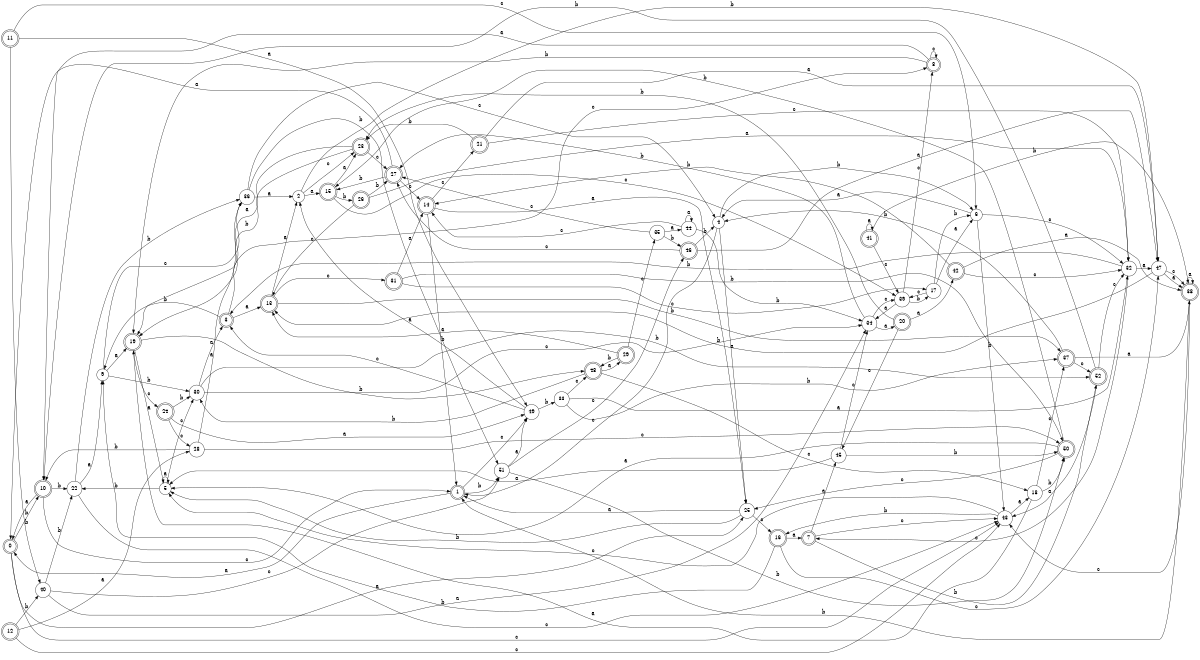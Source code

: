 digraph n43_4 {
__start0 [label="" shape="none"];

rankdir=LR;
size="8,5";

s0 [style="rounded,filled", color="black", fillcolor="white" shape="doublecircle", label="0"];
s1 [style="rounded,filled", color="black", fillcolor="white" shape="doublecircle", label="1"];
s2 [style="filled", color="black", fillcolor="white" shape="circle", label="2"];
s3 [style="rounded,filled", color="black", fillcolor="white" shape="doublecircle", label="3"];
s4 [style="filled", color="black", fillcolor="white" shape="circle", label="4"];
s5 [style="filled", color="black", fillcolor="white" shape="circle", label="5"];
s6 [style="filled", color="black", fillcolor="white" shape="circle", label="6"];
s7 [style="rounded,filled", color="black", fillcolor="white" shape="doublecircle", label="7"];
s8 [style="rounded,filled", color="black", fillcolor="white" shape="doublecircle", label="8"];
s9 [style="filled", color="black", fillcolor="white" shape="circle", label="9"];
s10 [style="rounded,filled", color="black", fillcolor="white" shape="doublecircle", label="10"];
s11 [style="rounded,filled", color="black", fillcolor="white" shape="doublecircle", label="11"];
s12 [style="rounded,filled", color="black", fillcolor="white" shape="doublecircle", label="12"];
s13 [style="rounded,filled", color="black", fillcolor="white" shape="doublecircle", label="13"];
s14 [style="rounded,filled", color="black", fillcolor="white" shape="doublecircle", label="14"];
s15 [style="rounded,filled", color="black", fillcolor="white" shape="doublecircle", label="15"];
s16 [style="rounded,filled", color="black", fillcolor="white" shape="doublecircle", label="16"];
s17 [style="filled", color="black", fillcolor="white" shape="circle", label="17"];
s18 [style="filled", color="black", fillcolor="white" shape="circle", label="18"];
s19 [style="rounded,filled", color="black", fillcolor="white" shape="doublecircle", label="19"];
s20 [style="rounded,filled", color="black", fillcolor="white" shape="doublecircle", label="20"];
s21 [style="rounded,filled", color="black", fillcolor="white" shape="doublecircle", label="21"];
s22 [style="filled", color="black", fillcolor="white" shape="circle", label="22"];
s23 [style="rounded,filled", color="black", fillcolor="white" shape="doublecircle", label="23"];
s24 [style="rounded,filled", color="black", fillcolor="white" shape="doublecircle", label="24"];
s25 [style="filled", color="black", fillcolor="white" shape="circle", label="25"];
s26 [style="rounded,filled", color="black", fillcolor="white" shape="doublecircle", label="26"];
s27 [style="rounded,filled", color="black", fillcolor="white" shape="doublecircle", label="27"];
s28 [style="filled", color="black", fillcolor="white" shape="circle", label="28"];
s29 [style="rounded,filled", color="black", fillcolor="white" shape="doublecircle", label="29"];
s30 [style="filled", color="black", fillcolor="white" shape="circle", label="30"];
s31 [style="rounded,filled", color="black", fillcolor="white" shape="doublecircle", label="31"];
s32 [style="filled", color="black", fillcolor="white" shape="circle", label="32"];
s33 [style="filled", color="black", fillcolor="white" shape="circle", label="33"];
s34 [style="filled", color="black", fillcolor="white" shape="circle", label="34"];
s35 [style="filled", color="black", fillcolor="white" shape="circle", label="35"];
s36 [style="filled", color="black", fillcolor="white" shape="circle", label="36"];
s37 [style="rounded,filled", color="black", fillcolor="white" shape="doublecircle", label="37"];
s38 [style="rounded,filled", color="black", fillcolor="white" shape="doublecircle", label="38"];
s39 [style="filled", color="black", fillcolor="white" shape="circle", label="39"];
s40 [style="filled", color="black", fillcolor="white" shape="circle", label="40"];
s41 [style="rounded,filled", color="black", fillcolor="white" shape="doublecircle", label="41"];
s42 [style="rounded,filled", color="black", fillcolor="white" shape="doublecircle", label="42"];
s43 [style="filled", color="black", fillcolor="white" shape="circle", label="43"];
s44 [style="filled", color="black", fillcolor="white" shape="circle", label="44"];
s45 [style="filled", color="black", fillcolor="white" shape="circle", label="45"];
s46 [style="rounded,filled", color="black", fillcolor="white" shape="doublecircle", label="46"];
s47 [style="filled", color="black", fillcolor="white" shape="circle", label="47"];
s48 [style="rounded,filled", color="black", fillcolor="white" shape="doublecircle", label="48"];
s49 [style="filled", color="black", fillcolor="white" shape="circle", label="49"];
s50 [style="rounded,filled", color="black", fillcolor="white" shape="doublecircle", label="50"];
s51 [style="filled", color="black", fillcolor="white" shape="circle", label="51"];
s52 [style="rounded,filled", color="black", fillcolor="white" shape="doublecircle", label="52"];
s0 -> s25 [label="a"];
s0 -> s10 [label="b"];
s0 -> s43 [label="c"];
s1 -> s0 [label="a"];
s1 -> s51 [label="b"];
s1 -> s49 [label="c"];
s2 -> s15 [label="a"];
s2 -> s47 [label="b"];
s2 -> s23 [label="c"];
s3 -> s13 [label="a"];
s3 -> s9 [label="b"];
s3 -> s8 [label="c"];
s4 -> s25 [label="a"];
s4 -> s6 [label="b"];
s4 -> s1 [label="c"];
s5 -> s5 [label="a"];
s5 -> s22 [label="b"];
s5 -> s30 [label="c"];
s6 -> s4 [label="a"];
s6 -> s43 [label="b"];
s6 -> s32 [label="c"];
s7 -> s45 [label="a"];
s7 -> s52 [label="b"];
s7 -> s43 [label="c"];
s8 -> s10 [label="a"];
s8 -> s19 [label="b"];
s8 -> s8 [label="c"];
s9 -> s19 [label="a"];
s9 -> s30 [label="b"];
s9 -> s36 [label="c"];
s10 -> s0 [label="a"];
s10 -> s22 [label="b"];
s10 -> s1 [label="c"];
s11 -> s49 [label="a"];
s11 -> s40 [label="b"];
s11 -> s6 [label="c"];
s12 -> s28 [label="a"];
s12 -> s40 [label="b"];
s12 -> s43 [label="c"];
s13 -> s2 [label="a"];
s13 -> s37 [label="b"];
s13 -> s31 [label="c"];
s14 -> s25 [label="a"];
s14 -> s1 [label="b"];
s14 -> s21 [label="c"];
s15 -> s23 [label="a"];
s15 -> s26 [label="b"];
s15 -> s39 [label="c"];
s16 -> s7 [label="a"];
s16 -> s9 [label="b"];
s16 -> s47 [label="c"];
s17 -> s6 [label="a"];
s17 -> s6 [label="b"];
s17 -> s39 [label="c"];
s18 -> s19 [label="a"];
s18 -> s50 [label="b"];
s18 -> s37 [label="c"];
s19 -> s5 [label="a"];
s19 -> s48 [label="b"];
s19 -> s24 [label="c"];
s20 -> s42 [label="a"];
s20 -> s23 [label="b"];
s20 -> s45 [label="c"];
s21 -> s47 [label="a"];
s21 -> s23 [label="b"];
s21 -> s32 [label="c"];
s22 -> s9 [label="a"];
s22 -> s36 [label="b"];
s22 -> s43 [label="c"];
s23 -> s19 [label="a"];
s23 -> s19 [label="b"];
s23 -> s27 [label="c"];
s24 -> s49 [label="a"];
s24 -> s30 [label="b"];
s24 -> s28 [label="c"];
s25 -> s1 [label="a"];
s25 -> s5 [label="b"];
s25 -> s16 [label="c"];
s26 -> s32 [label="a"];
s26 -> s27 [label="b"];
s26 -> s13 [label="c"];
s27 -> s0 [label="a"];
s27 -> s15 [label="b"];
s27 -> s14 [label="c"];
s28 -> s36 [label="a"];
s28 -> s10 [label="b"];
s28 -> s50 [label="c"];
s29 -> s13 [label="a"];
s29 -> s48 [label="b"];
s29 -> s35 [label="c"];
s30 -> s3 [label="a"];
s30 -> s52 [label="b"];
s30 -> s34 [label="c"];
s31 -> s14 [label="a"];
s31 -> s50 [label="b"];
s31 -> s17 [label="c"];
s32 -> s47 [label="a"];
s32 -> s3 [label="b"];
s32 -> s7 [label="c"];
s33 -> s32 [label="a"];
s33 -> s37 [label="b"];
s33 -> s48 [label="c"];
s34 -> s20 [label="a"];
s34 -> s27 [label="b"];
s34 -> s39 [label="c"];
s35 -> s44 [label="a"];
s35 -> s46 [label="b"];
s35 -> s27 [label="c"];
s36 -> s2 [label="a"];
s36 -> s51 [label="b"];
s36 -> s4 [label="c"];
s37 -> s38 [label="a"];
s37 -> s4 [label="b"];
s37 -> s52 [label="c"];
s38 -> s38 [label="a"];
s38 -> s1 [label="b"];
s38 -> s43 [label="c"];
s39 -> s34 [label="a"];
s39 -> s17 [label="b"];
s39 -> s8 [label="c"];
s40 -> s34 [label="a"];
s40 -> s22 [label="b"];
s40 -> s51 [label="c"];
s41 -> s41 [label="a"];
s41 -> s38 [label="b"];
s41 -> s39 [label="c"];
s42 -> s38 [label="a"];
s42 -> s14 [label="b"];
s42 -> s32 [label="c"];
s43 -> s18 [label="a"];
s43 -> s16 [label="b"];
s43 -> s5 [label="c"];
s44 -> s44 [label="a"];
s44 -> s34 [label="b"];
s44 -> s14 [label="c"];
s45 -> s5 [label="a"];
s45 -> s50 [label="b"];
s45 -> s34 [label="c"];
s46 -> s47 [label="a"];
s46 -> s4 [label="b"];
s46 -> s27 [label="c"];
s47 -> s38 [label="a"];
s47 -> s13 [label="b"];
s47 -> s38 [label="c"];
s48 -> s29 [label="a"];
s48 -> s30 [label="b"];
s48 -> s18 [label="c"];
s49 -> s2 [label="a"];
s49 -> s33 [label="b"];
s49 -> s3 [label="c"];
s50 -> s5 [label="a"];
s50 -> s15 [label="b"];
s50 -> s25 [label="c"];
s51 -> s49 [label="a"];
s51 -> s50 [label="b"];
s51 -> s46 [label="c"];
s52 -> s43 [label="a"];
s52 -> s10 [label="b"];
s52 -> s32 [label="c"];

}